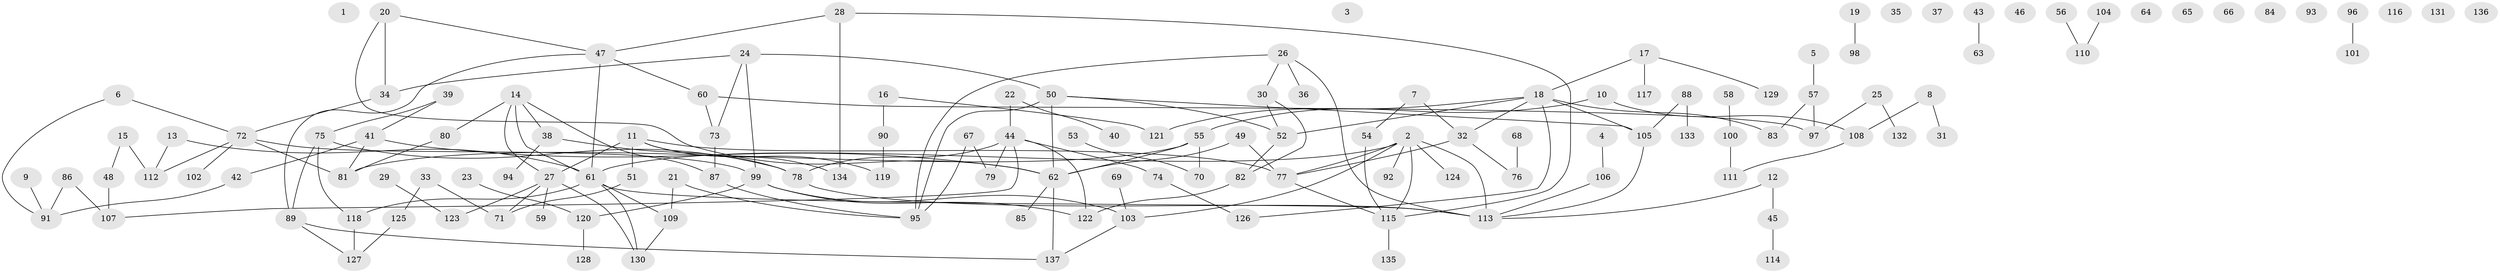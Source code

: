 // Generated by graph-tools (version 1.1) at 2025/49/03/09/25 03:49:12]
// undirected, 137 vertices, 163 edges
graph export_dot {
graph [start="1"]
  node [color=gray90,style=filled];
  1;
  2;
  3;
  4;
  5;
  6;
  7;
  8;
  9;
  10;
  11;
  12;
  13;
  14;
  15;
  16;
  17;
  18;
  19;
  20;
  21;
  22;
  23;
  24;
  25;
  26;
  27;
  28;
  29;
  30;
  31;
  32;
  33;
  34;
  35;
  36;
  37;
  38;
  39;
  40;
  41;
  42;
  43;
  44;
  45;
  46;
  47;
  48;
  49;
  50;
  51;
  52;
  53;
  54;
  55;
  56;
  57;
  58;
  59;
  60;
  61;
  62;
  63;
  64;
  65;
  66;
  67;
  68;
  69;
  70;
  71;
  72;
  73;
  74;
  75;
  76;
  77;
  78;
  79;
  80;
  81;
  82;
  83;
  84;
  85;
  86;
  87;
  88;
  89;
  90;
  91;
  92;
  93;
  94;
  95;
  96;
  97;
  98;
  99;
  100;
  101;
  102;
  103;
  104;
  105;
  106;
  107;
  108;
  109;
  110;
  111;
  112;
  113;
  114;
  115;
  116;
  117;
  118;
  119;
  120;
  121;
  122;
  123;
  124;
  125;
  126;
  127;
  128;
  129;
  130;
  131;
  132;
  133;
  134;
  135;
  136;
  137;
  2 -- 61;
  2 -- 77;
  2 -- 92;
  2 -- 103;
  2 -- 113;
  2 -- 115;
  2 -- 124;
  4 -- 106;
  5 -- 57;
  6 -- 72;
  6 -- 91;
  7 -- 32;
  7 -- 54;
  8 -- 31;
  8 -- 108;
  9 -- 91;
  10 -- 55;
  10 -- 108;
  11 -- 27;
  11 -- 51;
  11 -- 77;
  11 -- 119;
  11 -- 134;
  12 -- 45;
  12 -- 113;
  13 -- 61;
  13 -- 112;
  14 -- 27;
  14 -- 38;
  14 -- 61;
  14 -- 80;
  14 -- 87;
  15 -- 48;
  15 -- 112;
  16 -- 90;
  16 -- 121;
  17 -- 18;
  17 -- 117;
  17 -- 129;
  18 -- 32;
  18 -- 52;
  18 -- 83;
  18 -- 105;
  18 -- 121;
  18 -- 126;
  19 -- 98;
  20 -- 34;
  20 -- 47;
  20 -- 62;
  21 -- 95;
  21 -- 109;
  22 -- 40;
  22 -- 44;
  23 -- 120;
  24 -- 34;
  24 -- 50;
  24 -- 73;
  24 -- 99;
  25 -- 97;
  25 -- 132;
  26 -- 30;
  26 -- 36;
  26 -- 95;
  26 -- 113;
  27 -- 59;
  27 -- 71;
  27 -- 123;
  27 -- 130;
  28 -- 47;
  28 -- 115;
  28 -- 134;
  29 -- 123;
  30 -- 52;
  30 -- 82;
  32 -- 76;
  32 -- 77;
  33 -- 71;
  33 -- 125;
  34 -- 72;
  38 -- 78;
  38 -- 94;
  39 -- 41;
  39 -- 75;
  41 -- 42;
  41 -- 62;
  41 -- 81;
  42 -- 91;
  43 -- 63;
  44 -- 74;
  44 -- 78;
  44 -- 79;
  44 -- 107;
  44 -- 122;
  45 -- 114;
  47 -- 60;
  47 -- 61;
  47 -- 89;
  48 -- 107;
  49 -- 62;
  49 -- 77;
  50 -- 52;
  50 -- 62;
  50 -- 95;
  50 -- 105;
  51 -- 71;
  52 -- 82;
  53 -- 70;
  54 -- 115;
  55 -- 62;
  55 -- 70;
  55 -- 81;
  56 -- 110;
  57 -- 83;
  57 -- 97;
  58 -- 100;
  60 -- 73;
  60 -- 97;
  61 -- 109;
  61 -- 113;
  61 -- 118;
  61 -- 130;
  62 -- 85;
  62 -- 137;
  67 -- 79;
  67 -- 95;
  68 -- 76;
  69 -- 103;
  72 -- 81;
  72 -- 99;
  72 -- 102;
  72 -- 112;
  73 -- 87;
  74 -- 126;
  75 -- 78;
  75 -- 89;
  75 -- 118;
  77 -- 115;
  78 -- 113;
  80 -- 81;
  82 -- 122;
  86 -- 91;
  86 -- 107;
  87 -- 95;
  88 -- 105;
  88 -- 133;
  89 -- 127;
  89 -- 137;
  90 -- 119;
  96 -- 101;
  99 -- 103;
  99 -- 120;
  99 -- 122;
  100 -- 111;
  103 -- 137;
  104 -- 110;
  105 -- 113;
  106 -- 113;
  108 -- 111;
  109 -- 130;
  115 -- 135;
  118 -- 127;
  120 -- 128;
  125 -- 127;
}
